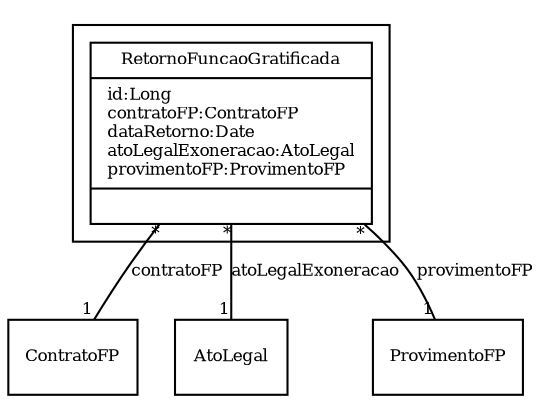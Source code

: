 digraph G{
fontname = "Times-Roman"
fontsize = 8

node [
        fontname = "Times-Roman"
        fontsize = 8
        shape = "record"
]

edge [
        fontname = "Times-Roman"
        fontsize = 8
]

subgraph clusterENCERRAMENTO_FUNCAO_GRATIFICADA
{
RetornoFuncaoGratificada [label = "{RetornoFuncaoGratificada|id:Long\lcontratoFP:ContratoFP\ldataRetorno:Date\latoLegalExoneracao:AtoLegal\lprovimentoFP:ProvimentoFP\l|\l}"]
}
edge [arrowhead = "none" headlabel = "1" taillabel = "*"] RetornoFuncaoGratificada -> ContratoFP [label = "contratoFP"]
edge [arrowhead = "none" headlabel = "1" taillabel = "*"] RetornoFuncaoGratificada -> AtoLegal [label = "atoLegalExoneracao"]
edge [arrowhead = "none" headlabel = "1" taillabel = "*"] RetornoFuncaoGratificada -> ProvimentoFP [label = "provimentoFP"]
}
